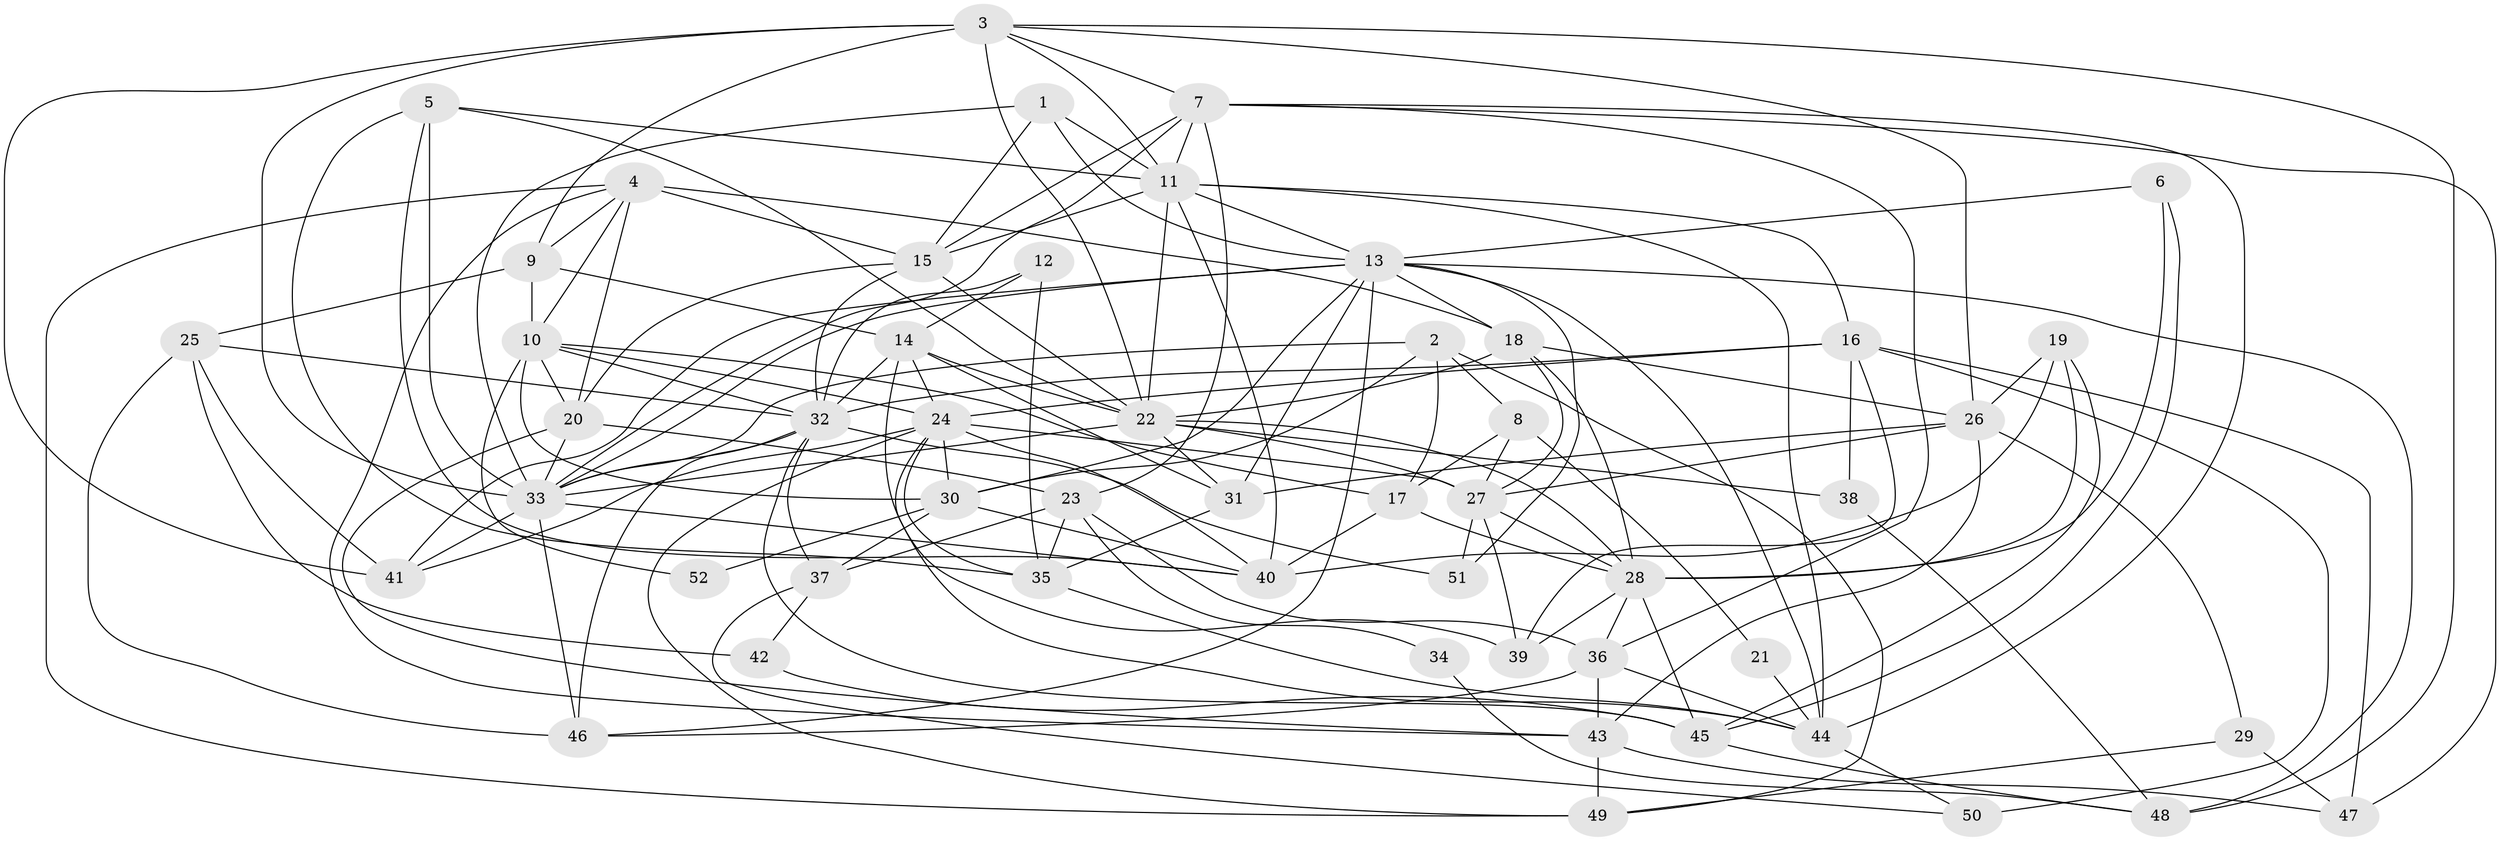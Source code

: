 // original degree distribution, {4: 0.265625, 6: 0.0546875, 2: 0.125, 5: 0.1875, 3: 0.296875, 9: 0.0078125, 7: 0.0390625, 8: 0.0234375}
// Generated by graph-tools (version 1.1) at 2025/50/03/04/25 22:50:54]
// undirected, 52 vertices, 154 edges
graph export_dot {
  node [color=gray90,style=filled];
  1;
  2;
  3;
  4;
  5;
  6;
  7;
  8;
  9;
  10;
  11;
  12;
  13;
  14;
  15;
  16;
  17;
  18;
  19;
  20;
  21;
  22;
  23;
  24;
  25;
  26;
  27;
  28;
  29;
  30;
  31;
  32;
  33;
  34;
  35;
  36;
  37;
  38;
  39;
  40;
  41;
  42;
  43;
  44;
  45;
  46;
  47;
  48;
  49;
  50;
  51;
  52;
  1 -- 11 [weight=1.0];
  1 -- 13 [weight=1.0];
  1 -- 15 [weight=1.0];
  1 -- 33 [weight=1.0];
  2 -- 8 [weight=1.0];
  2 -- 17 [weight=1.0];
  2 -- 30 [weight=1.0];
  2 -- 33 [weight=2.0];
  2 -- 49 [weight=1.0];
  3 -- 7 [weight=1.0];
  3 -- 9 [weight=3.0];
  3 -- 11 [weight=1.0];
  3 -- 22 [weight=1.0];
  3 -- 26 [weight=2.0];
  3 -- 33 [weight=1.0];
  3 -- 41 [weight=1.0];
  3 -- 48 [weight=1.0];
  4 -- 9 [weight=1.0];
  4 -- 10 [weight=1.0];
  4 -- 15 [weight=1.0];
  4 -- 18 [weight=2.0];
  4 -- 20 [weight=1.0];
  4 -- 43 [weight=1.0];
  4 -- 49 [weight=1.0];
  5 -- 11 [weight=1.0];
  5 -- 22 [weight=1.0];
  5 -- 33 [weight=1.0];
  5 -- 35 [weight=1.0];
  5 -- 40 [weight=1.0];
  6 -- 13 [weight=1.0];
  6 -- 28 [weight=1.0];
  6 -- 45 [weight=1.0];
  7 -- 11 [weight=1.0];
  7 -- 15 [weight=1.0];
  7 -- 23 [weight=1.0];
  7 -- 33 [weight=1.0];
  7 -- 36 [weight=1.0];
  7 -- 44 [weight=1.0];
  7 -- 47 [weight=1.0];
  8 -- 17 [weight=1.0];
  8 -- 21 [weight=1.0];
  8 -- 27 [weight=1.0];
  9 -- 10 [weight=1.0];
  9 -- 14 [weight=2.0];
  9 -- 25 [weight=1.0];
  10 -- 17 [weight=1.0];
  10 -- 20 [weight=1.0];
  10 -- 24 [weight=1.0];
  10 -- 30 [weight=1.0];
  10 -- 32 [weight=1.0];
  10 -- 52 [weight=1.0];
  11 -- 13 [weight=1.0];
  11 -- 15 [weight=1.0];
  11 -- 16 [weight=1.0];
  11 -- 22 [weight=1.0];
  11 -- 40 [weight=1.0];
  11 -- 44 [weight=1.0];
  12 -- 14 [weight=1.0];
  12 -- 32 [weight=1.0];
  12 -- 35 [weight=1.0];
  13 -- 18 [weight=2.0];
  13 -- 30 [weight=1.0];
  13 -- 31 [weight=1.0];
  13 -- 33 [weight=1.0];
  13 -- 41 [weight=1.0];
  13 -- 44 [weight=1.0];
  13 -- 46 [weight=1.0];
  13 -- 48 [weight=1.0];
  13 -- 51 [weight=1.0];
  14 -- 22 [weight=1.0];
  14 -- 24 [weight=1.0];
  14 -- 31 [weight=1.0];
  14 -- 32 [weight=2.0];
  14 -- 39 [weight=1.0];
  15 -- 20 [weight=1.0];
  15 -- 22 [weight=1.0];
  15 -- 32 [weight=1.0];
  16 -- 24 [weight=1.0];
  16 -- 32 [weight=1.0];
  16 -- 38 [weight=1.0];
  16 -- 39 [weight=1.0];
  16 -- 47 [weight=1.0];
  16 -- 50 [weight=2.0];
  17 -- 28 [weight=1.0];
  17 -- 40 [weight=1.0];
  18 -- 22 [weight=1.0];
  18 -- 26 [weight=2.0];
  18 -- 27 [weight=1.0];
  18 -- 28 [weight=1.0];
  19 -- 26 [weight=1.0];
  19 -- 28 [weight=2.0];
  19 -- 40 [weight=2.0];
  19 -- 45 [weight=1.0];
  20 -- 23 [weight=1.0];
  20 -- 33 [weight=1.0];
  20 -- 43 [weight=1.0];
  21 -- 44 [weight=1.0];
  22 -- 27 [weight=1.0];
  22 -- 28 [weight=1.0];
  22 -- 31 [weight=1.0];
  22 -- 33 [weight=1.0];
  22 -- 38 [weight=1.0];
  23 -- 34 [weight=1.0];
  23 -- 35 [weight=1.0];
  23 -- 36 [weight=2.0];
  23 -- 37 [weight=1.0];
  24 -- 27 [weight=1.0];
  24 -- 30 [weight=1.0];
  24 -- 35 [weight=1.0];
  24 -- 40 [weight=1.0];
  24 -- 41 [weight=1.0];
  24 -- 44 [weight=1.0];
  24 -- 49 [weight=1.0];
  25 -- 32 [weight=2.0];
  25 -- 41 [weight=1.0];
  25 -- 42 [weight=1.0];
  25 -- 46 [weight=1.0];
  26 -- 27 [weight=1.0];
  26 -- 29 [weight=1.0];
  26 -- 31 [weight=1.0];
  26 -- 43 [weight=1.0];
  27 -- 28 [weight=1.0];
  27 -- 39 [weight=1.0];
  27 -- 51 [weight=1.0];
  28 -- 36 [weight=1.0];
  28 -- 39 [weight=1.0];
  28 -- 45 [weight=2.0];
  29 -- 47 [weight=1.0];
  29 -- 49 [weight=1.0];
  30 -- 37 [weight=1.0];
  30 -- 40 [weight=1.0];
  30 -- 52 [weight=1.0];
  31 -- 35 [weight=1.0];
  32 -- 33 [weight=2.0];
  32 -- 37 [weight=1.0];
  32 -- 45 [weight=1.0];
  32 -- 46 [weight=1.0];
  32 -- 51 [weight=1.0];
  33 -- 40 [weight=1.0];
  33 -- 41 [weight=1.0];
  33 -- 46 [weight=1.0];
  34 -- 48 [weight=1.0];
  35 -- 44 [weight=1.0];
  36 -- 43 [weight=1.0];
  36 -- 44 [weight=1.0];
  36 -- 46 [weight=1.0];
  37 -- 42 [weight=1.0];
  37 -- 50 [weight=1.0];
  38 -- 48 [weight=1.0];
  42 -- 45 [weight=1.0];
  43 -- 47 [weight=1.0];
  43 -- 49 [weight=1.0];
  44 -- 50 [weight=1.0];
  45 -- 48 [weight=1.0];
}

